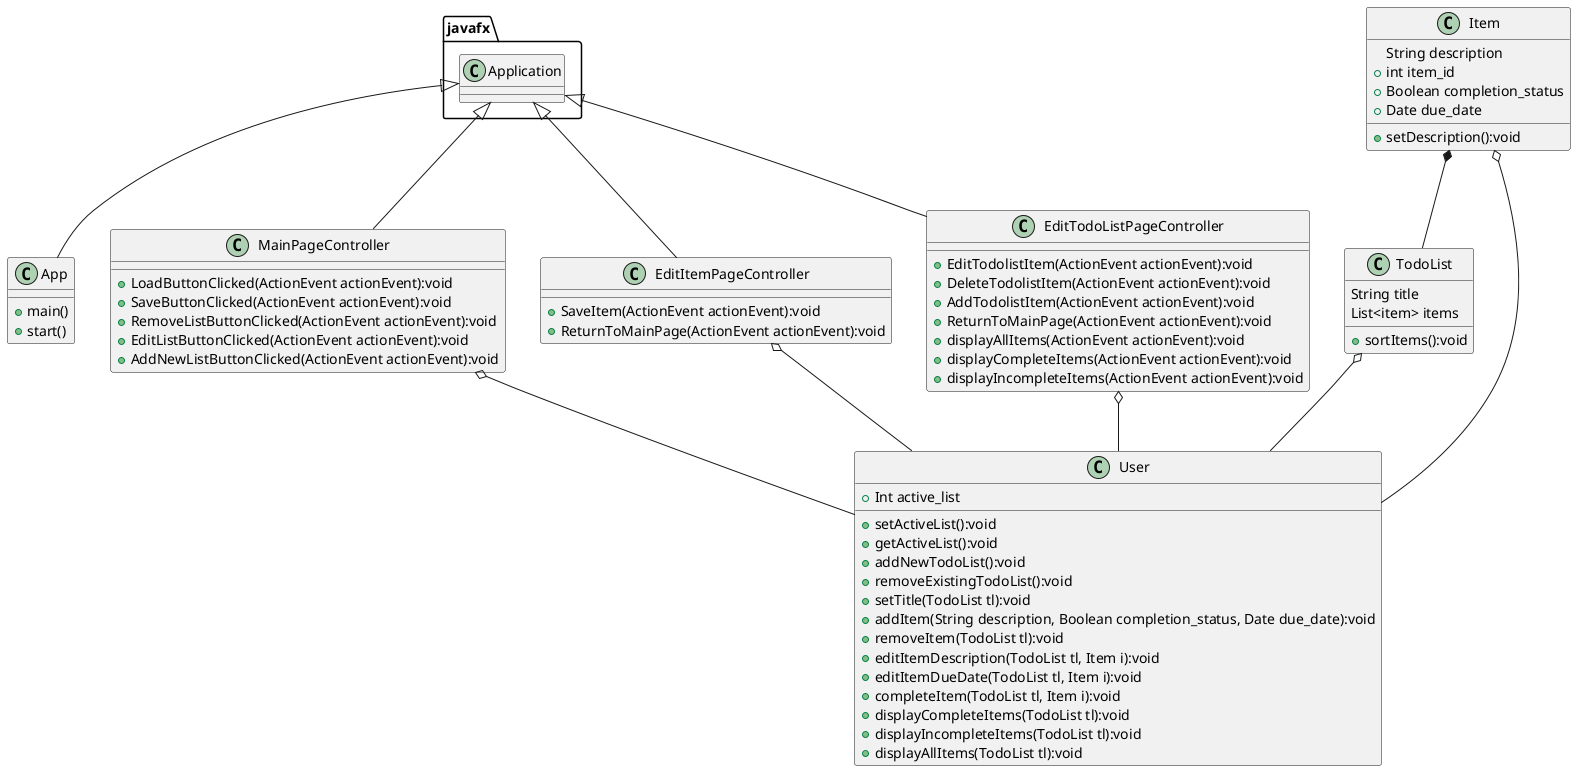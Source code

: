 @startuml
'https://plantuml.com/class-diagram
class App{
    +main()
    +start()
}

class TodoList {
    String title
    List<item> items
    +sortItems():void
}
class Item {
    String description
    +int item_id
    +Boolean completion_status
    +Date due_date
    +setDescription():void
}
class User {
    +Int active_list
    +setActiveList():void
    +getActiveList():void
    +addNewTodoList():void
    +removeExistingTodoList():void
    +setTitle(TodoList tl):void
    +addItem(String description, Boolean completion_status, Date due_date):void
    +removeItem(TodoList tl):void
    +editItemDescription(TodoList tl, Item i):void
    +editItemDueDate(TodoList tl, Item i):void
    +completeItem(TodoList tl, Item i):void
    +displayCompleteItems(TodoList tl):void
    +displayIncompleteItems(TodoList tl):void
    +displayAllItems(TodoList tl):void
}
class MainPageController{
    +LoadButtonClicked(ActionEvent actionEvent):void
    +SaveButtonClicked(ActionEvent actionEvent):void
    +RemoveListButtonClicked(ActionEvent actionEvent):void
    +EditListButtonClicked(ActionEvent actionEvent):void
    +AddNewListButtonClicked(ActionEvent actionEvent):void
}
class EditItemPageController{
    +SaveItem(ActionEvent actionEvent):void
    +ReturnToMainPage(ActionEvent actionEvent):void
}
class EditTodoListPageController{
    +EditTodolistItem(ActionEvent actionEvent):void
    +DeleteTodolistItem(ActionEvent actionEvent):void
    +AddTodolistItem(ActionEvent actionEvent):void
    +ReturnToMainPage(ActionEvent actionEvent):void
    +displayAllItems(ActionEvent actionEvent):void
    +displayCompleteItems(ActionEvent actionEvent):void
    +displayIncompleteItems(ActionEvent actionEvent):void
}
javafx.Application <|-- App
javafx.Application <|-- MainPageController
javafx.Application <|-- EditItemPageController
javafx.Application <|-- EditTodoListPageController
MainPageController o-- User
EditItemPageController o-- User
EditTodoListPageController o-- User
Item o-- User
TodoList o-- User
Item *-- TodoList

@enduml